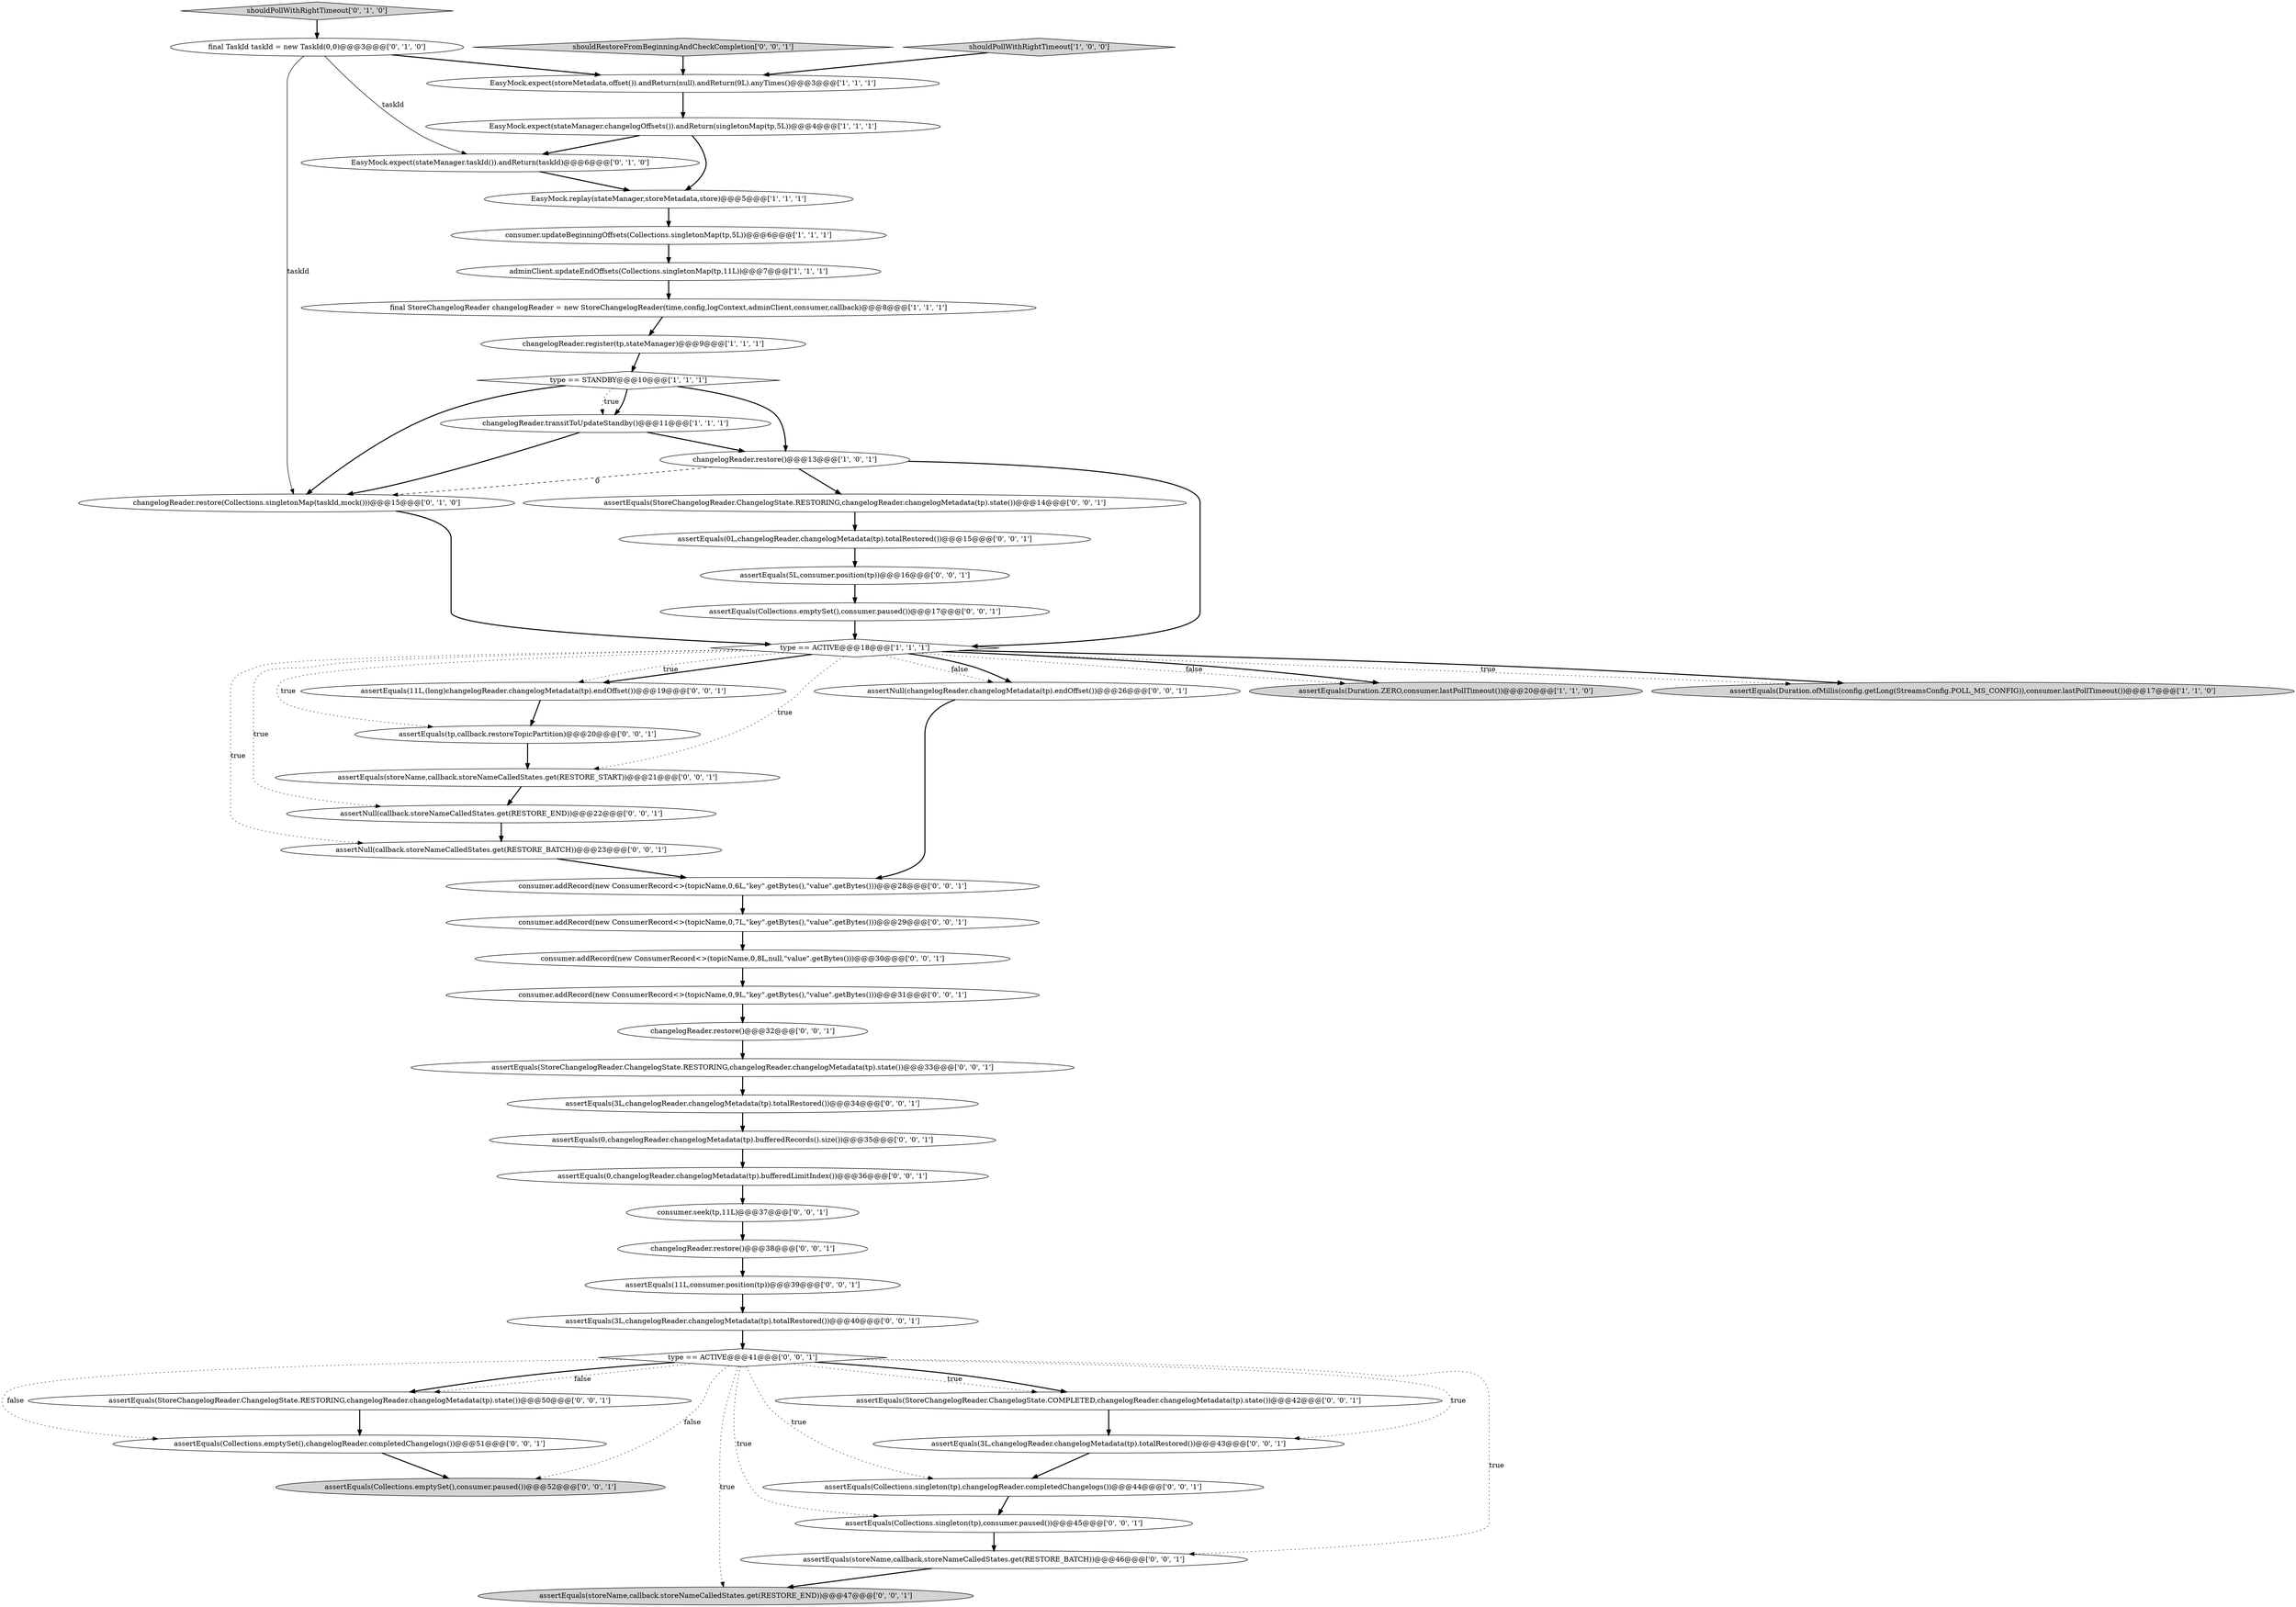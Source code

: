 digraph {
10 [style = filled, label = "shouldPollWithRightTimeout['1', '0', '0']", fillcolor = lightgray, shape = diamond image = "AAA0AAABBB1BBB"];
15 [style = filled, label = "shouldPollWithRightTimeout['0', '1', '0']", fillcolor = lightgray, shape = diamond image = "AAA0AAABBB2BBB"];
19 [style = filled, label = "assertEquals(StoreChangelogReader.ChangelogState.RESTORING,changelogReader.changelogMetadata(tp).state())@@@50@@@['0', '0', '1']", fillcolor = white, shape = ellipse image = "AAA0AAABBB3BBB"];
24 [style = filled, label = "assertEquals(5L,consumer.position(tp))@@@16@@@['0', '0', '1']", fillcolor = white, shape = ellipse image = "AAA0AAABBB3BBB"];
28 [style = filled, label = "assertEquals(StoreChangelogReader.ChangelogState.RESTORING,changelogReader.changelogMetadata(tp).state())@@@33@@@['0', '0', '1']", fillcolor = white, shape = ellipse image = "AAA0AAABBB3BBB"];
29 [style = filled, label = "consumer.addRecord(new ConsumerRecord<>(topicName,0,6L,\"key\".getBytes(),\"value\".getBytes()))@@@28@@@['0', '0', '1']", fillcolor = white, shape = ellipse image = "AAA0AAABBB3BBB"];
9 [style = filled, label = "final StoreChangelogReader changelogReader = new StoreChangelogReader(time,config,logContext,adminClient,consumer,callback)@@@8@@@['1', '1', '1']", fillcolor = white, shape = ellipse image = "AAA0AAABBB1BBB"];
30 [style = filled, label = "type == ACTIVE@@@41@@@['0', '0', '1']", fillcolor = white, shape = diamond image = "AAA0AAABBB3BBB"];
41 [style = filled, label = "assertEquals(0,changelogReader.changelogMetadata(tp).bufferedLimitIndex())@@@36@@@['0', '0', '1']", fillcolor = white, shape = ellipse image = "AAA0AAABBB3BBB"];
44 [style = filled, label = "assertEquals(3L,changelogReader.changelogMetadata(tp).totalRestored())@@@40@@@['0', '0', '1']", fillcolor = white, shape = ellipse image = "AAA0AAABBB3BBB"];
31 [style = filled, label = "assertEquals(storeName,callback.storeNameCalledStates.get(RESTORE_BATCH))@@@46@@@['0', '0', '1']", fillcolor = white, shape = ellipse image = "AAA0AAABBB3BBB"];
0 [style = filled, label = "adminClient.updateEndOffsets(Collections.singletonMap(tp,11L))@@@7@@@['1', '1', '1']", fillcolor = white, shape = ellipse image = "AAA0AAABBB1BBB"];
36 [style = filled, label = "assertEquals(tp,callback.restoreTopicPartition)@@@20@@@['0', '0', '1']", fillcolor = white, shape = ellipse image = "AAA0AAABBB3BBB"];
48 [style = filled, label = "assertNull(callback.storeNameCalledStates.get(RESTORE_END))@@@22@@@['0', '0', '1']", fillcolor = white, shape = ellipse image = "AAA0AAABBB3BBB"];
12 [style = filled, label = "assertEquals(Duration.ZERO,consumer.lastPollTimeout())@@@20@@@['1', '1', '0']", fillcolor = lightgray, shape = ellipse image = "AAA0AAABBB1BBB"];
6 [style = filled, label = "changelogReader.restore()@@@13@@@['1', '0', '1']", fillcolor = white, shape = ellipse image = "AAA0AAABBB1BBB"];
4 [style = filled, label = "type == STANDBY@@@10@@@['1', '1', '1']", fillcolor = white, shape = diamond image = "AAA0AAABBB1BBB"];
13 [style = filled, label = "EasyMock.replay(stateManager,storeMetadata,store)@@@5@@@['1', '1', '1']", fillcolor = white, shape = ellipse image = "AAA0AAABBB1BBB"];
1 [style = filled, label = "EasyMock.expect(storeMetadata.offset()).andReturn(null).andReturn(9L).anyTimes()@@@3@@@['1', '1', '1']", fillcolor = white, shape = ellipse image = "AAA0AAABBB1BBB"];
32 [style = filled, label = "assertNull(callback.storeNameCalledStates.get(RESTORE_BATCH))@@@23@@@['0', '0', '1']", fillcolor = white, shape = ellipse image = "AAA0AAABBB3BBB"];
43 [style = filled, label = "consumer.seek(tp,11L)@@@37@@@['0', '0', '1']", fillcolor = white, shape = ellipse image = "AAA0AAABBB3BBB"];
21 [style = filled, label = "assertEquals(0L,changelogReader.changelogMetadata(tp).totalRestored())@@@15@@@['0', '0', '1']", fillcolor = white, shape = ellipse image = "AAA0AAABBB3BBB"];
18 [style = filled, label = "changelogReader.restore()@@@38@@@['0', '0', '1']", fillcolor = white, shape = ellipse image = "AAA0AAABBB3BBB"];
23 [style = filled, label = "assertEquals(storeName,callback.storeNameCalledStates.get(RESTORE_START))@@@21@@@['0', '0', '1']", fillcolor = white, shape = ellipse image = "AAA0AAABBB3BBB"];
3 [style = filled, label = "changelogReader.register(tp,stateManager)@@@9@@@['1', '1', '1']", fillcolor = white, shape = ellipse image = "AAA0AAABBB1BBB"];
46 [style = filled, label = "consumer.addRecord(new ConsumerRecord<>(topicName,0,8L,null,\"value\".getBytes()))@@@30@@@['0', '0', '1']", fillcolor = white, shape = ellipse image = "AAA0AAABBB3BBB"];
37 [style = filled, label = "changelogReader.restore()@@@32@@@['0', '0', '1']", fillcolor = white, shape = ellipse image = "AAA0AAABBB3BBB"];
38 [style = filled, label = "assertEquals(0,changelogReader.changelogMetadata(tp).bufferedRecords().size())@@@35@@@['0', '0', '1']", fillcolor = white, shape = ellipse image = "AAA0AAABBB3BBB"];
33 [style = filled, label = "assertEquals(Collections.singleton(tp),changelogReader.completedChangelogs())@@@44@@@['0', '0', '1']", fillcolor = white, shape = ellipse image = "AAA0AAABBB3BBB"];
5 [style = filled, label = "type == ACTIVE@@@18@@@['1', '1', '1']", fillcolor = white, shape = diamond image = "AAA0AAABBB1BBB"];
20 [style = filled, label = "assertNull(changelogReader.changelogMetadata(tp).endOffset())@@@26@@@['0', '0', '1']", fillcolor = white, shape = ellipse image = "AAA0AAABBB3BBB"];
40 [style = filled, label = "assertEquals(StoreChangelogReader.ChangelogState.COMPLETED,changelogReader.changelogMetadata(tp).state())@@@42@@@['0', '0', '1']", fillcolor = white, shape = ellipse image = "AAA0AAABBB3BBB"];
25 [style = filled, label = "assertEquals(StoreChangelogReader.ChangelogState.RESTORING,changelogReader.changelogMetadata(tp).state())@@@14@@@['0', '0', '1']", fillcolor = white, shape = ellipse image = "AAA0AAABBB3BBB"];
50 [style = filled, label = "assertEquals(3L,changelogReader.changelogMetadata(tp).totalRestored())@@@34@@@['0', '0', '1']", fillcolor = white, shape = ellipse image = "AAA0AAABBB3BBB"];
11 [style = filled, label = "consumer.updateBeginningOffsets(Collections.singletonMap(tp,5L))@@@6@@@['1', '1', '1']", fillcolor = white, shape = ellipse image = "AAA0AAABBB1BBB"];
27 [style = filled, label = "assertEquals(11L,consumer.position(tp))@@@39@@@['0', '0', '1']", fillcolor = white, shape = ellipse image = "AAA0AAABBB3BBB"];
14 [style = filled, label = "final TaskId taskId = new TaskId(0,0)@@@3@@@['0', '1', '0']", fillcolor = white, shape = ellipse image = "AAA1AAABBB2BBB"];
34 [style = filled, label = "assertEquals(storeName,callback.storeNameCalledStates.get(RESTORE_END))@@@47@@@['0', '0', '1']", fillcolor = lightgray, shape = ellipse image = "AAA0AAABBB3BBB"];
45 [style = filled, label = "assertEquals(Collections.emptySet(),consumer.paused())@@@52@@@['0', '0', '1']", fillcolor = lightgray, shape = ellipse image = "AAA0AAABBB3BBB"];
2 [style = filled, label = "changelogReader.transitToUpdateStandby()@@@11@@@['1', '1', '1']", fillcolor = white, shape = ellipse image = "AAA0AAABBB1BBB"];
17 [style = filled, label = "changelogReader.restore(Collections.singletonMap(taskId,mock()))@@@15@@@['0', '1', '0']", fillcolor = white, shape = ellipse image = "AAA1AAABBB2BBB"];
47 [style = filled, label = "consumer.addRecord(new ConsumerRecord<>(topicName,0,9L,\"key\".getBytes(),\"value\".getBytes()))@@@31@@@['0', '0', '1']", fillcolor = white, shape = ellipse image = "AAA0AAABBB3BBB"];
35 [style = filled, label = "assertEquals(Collections.emptySet(),consumer.paused())@@@17@@@['0', '0', '1']", fillcolor = white, shape = ellipse image = "AAA0AAABBB3BBB"];
16 [style = filled, label = "EasyMock.expect(stateManager.taskId()).andReturn(taskId)@@@6@@@['0', '1', '0']", fillcolor = white, shape = ellipse image = "AAA1AAABBB2BBB"];
51 [style = filled, label = "assertEquals(Collections.singleton(tp),consumer.paused())@@@45@@@['0', '0', '1']", fillcolor = white, shape = ellipse image = "AAA0AAABBB3BBB"];
22 [style = filled, label = "assertEquals(Collections.emptySet(),changelogReader.completedChangelogs())@@@51@@@['0', '0', '1']", fillcolor = white, shape = ellipse image = "AAA0AAABBB3BBB"];
49 [style = filled, label = "assertEquals(3L,changelogReader.changelogMetadata(tp).totalRestored())@@@43@@@['0', '0', '1']", fillcolor = white, shape = ellipse image = "AAA0AAABBB3BBB"];
7 [style = filled, label = "assertEquals(Duration.ofMillis(config.getLong(StreamsConfig.POLL_MS_CONFIG)),consumer.lastPollTimeout())@@@17@@@['1', '1', '0']", fillcolor = lightgray, shape = ellipse image = "AAA0AAABBB1BBB"];
26 [style = filled, label = "consumer.addRecord(new ConsumerRecord<>(topicName,0,7L,\"key\".getBytes(),\"value\".getBytes()))@@@29@@@['0', '0', '1']", fillcolor = white, shape = ellipse image = "AAA0AAABBB3BBB"];
42 [style = filled, label = "assertEquals(11L,(long)changelogReader.changelogMetadata(tp).endOffset())@@@19@@@['0', '0', '1']", fillcolor = white, shape = ellipse image = "AAA0AAABBB3BBB"];
39 [style = filled, label = "shouldRestoreFromBeginningAndCheckCompletion['0', '0', '1']", fillcolor = lightgray, shape = diamond image = "AAA0AAABBB3BBB"];
8 [style = filled, label = "EasyMock.expect(stateManager.changelogOffsets()).andReturn(singletonMap(tp,5L))@@@4@@@['1', '1', '1']", fillcolor = white, shape = ellipse image = "AAA0AAABBB1BBB"];
8->16 [style = bold, label=""];
26->46 [style = bold, label=""];
30->49 [style = dotted, label="true"];
4->6 [style = bold, label=""];
24->35 [style = bold, label=""];
27->44 [style = bold, label=""];
46->47 [style = bold, label=""];
50->38 [style = bold, label=""];
5->32 [style = dotted, label="true"];
30->40 [style = dotted, label="true"];
33->51 [style = bold, label=""];
14->16 [style = solid, label="taskId"];
5->20 [style = dotted, label="false"];
30->33 [style = dotted, label="true"];
11->0 [style = bold, label=""];
41->43 [style = bold, label=""];
1->8 [style = bold, label=""];
0->9 [style = bold, label=""];
9->3 [style = bold, label=""];
40->49 [style = bold, label=""];
38->41 [style = bold, label=""];
30->51 [style = dotted, label="true"];
30->45 [style = dotted, label="false"];
19->22 [style = bold, label=""];
4->17 [style = bold, label=""];
6->17 [style = dashed, label="0"];
5->7 [style = dotted, label="true"];
21->24 [style = bold, label=""];
16->13 [style = bold, label=""];
5->42 [style = bold, label=""];
39->1 [style = bold, label=""];
2->17 [style = bold, label=""];
4->2 [style = bold, label=""];
36->23 [style = bold, label=""];
14->1 [style = bold, label=""];
25->21 [style = bold, label=""];
5->36 [style = dotted, label="true"];
10->1 [style = bold, label=""];
35->5 [style = bold, label=""];
13->11 [style = bold, label=""];
30->22 [style = dotted, label="false"];
30->19 [style = dotted, label="false"];
15->14 [style = bold, label=""];
30->31 [style = dotted, label="true"];
37->28 [style = bold, label=""];
44->30 [style = bold, label=""];
5->42 [style = dotted, label="true"];
5->20 [style = bold, label=""];
30->34 [style = dotted, label="true"];
8->13 [style = bold, label=""];
6->5 [style = bold, label=""];
6->25 [style = bold, label=""];
5->12 [style = dotted, label="false"];
42->36 [style = bold, label=""];
23->48 [style = bold, label=""];
20->29 [style = bold, label=""];
2->6 [style = bold, label=""];
49->33 [style = bold, label=""];
51->31 [style = bold, label=""];
30->40 [style = bold, label=""];
5->12 [style = bold, label=""];
14->17 [style = solid, label="taskId"];
22->45 [style = bold, label=""];
32->29 [style = bold, label=""];
43->18 [style = bold, label=""];
47->37 [style = bold, label=""];
18->27 [style = bold, label=""];
48->32 [style = bold, label=""];
30->19 [style = bold, label=""];
3->4 [style = bold, label=""];
5->7 [style = bold, label=""];
17->5 [style = bold, label=""];
31->34 [style = bold, label=""];
5->23 [style = dotted, label="true"];
28->50 [style = bold, label=""];
5->48 [style = dotted, label="true"];
4->2 [style = dotted, label="true"];
29->26 [style = bold, label=""];
}
